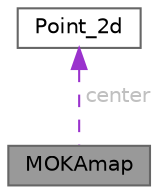 digraph "MOKAmap"
{
 // LATEX_PDF_SIZE
  bgcolor="transparent";
  edge [fontname=Helvetica,fontsize=10,labelfontname=Helvetica,labelfontsize=10];
  node [fontname=Helvetica,fontsize=10,shape=box,height=0.2,width=0.4];
  Node1 [id="Node000001",label="MOKAmap",height=0.2,width=0.4,color="gray40", fillcolor="grey60", style="filled", fontcolor="black",tooltip="The MOKA map structure, containing all quantities that define it."];
  Node2 -> Node1 [id="edge1_Node000001_Node000002",dir="back",color="darkorchid3",style="dashed",tooltip=" ",label=" center",fontcolor="grey" ];
  Node2 [id="Node000002",label="Point_2d",height=0.2,width=0.4,color="gray40", fillcolor="white", style="filled",URL="$struct_point__2d.html",tooltip="Class for representing points or vectors in 2 dimensions. Not that the dereferencing operator is over..."];
}
